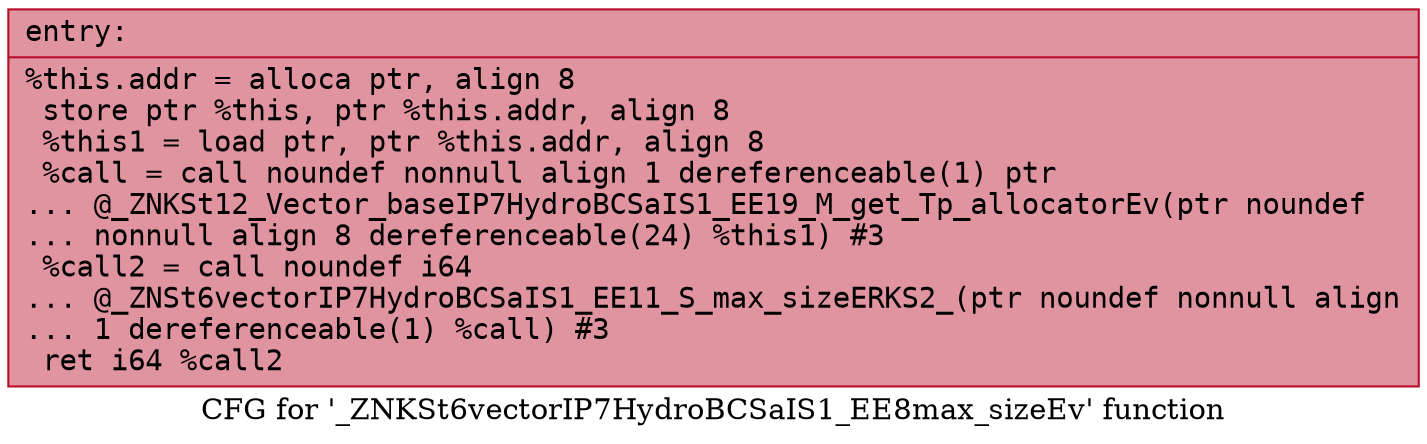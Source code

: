 digraph "CFG for '_ZNKSt6vectorIP7HydroBCSaIS1_EE8max_sizeEv' function" {
	label="CFG for '_ZNKSt6vectorIP7HydroBCSaIS1_EE8max_sizeEv' function";

	Node0x561869953c20 [shape=record,color="#b70d28ff", style=filled, fillcolor="#b70d2870" fontname="Courier",label="{entry:\l|  %this.addr = alloca ptr, align 8\l  store ptr %this, ptr %this.addr, align 8\l  %this1 = load ptr, ptr %this.addr, align 8\l  %call = call noundef nonnull align 1 dereferenceable(1) ptr\l... @_ZNKSt12_Vector_baseIP7HydroBCSaIS1_EE19_M_get_Tp_allocatorEv(ptr noundef\l... nonnull align 8 dereferenceable(24) %this1) #3\l  %call2 = call noundef i64\l... @_ZNSt6vectorIP7HydroBCSaIS1_EE11_S_max_sizeERKS2_(ptr noundef nonnull align\l... 1 dereferenceable(1) %call) #3\l  ret i64 %call2\l}"];
}
